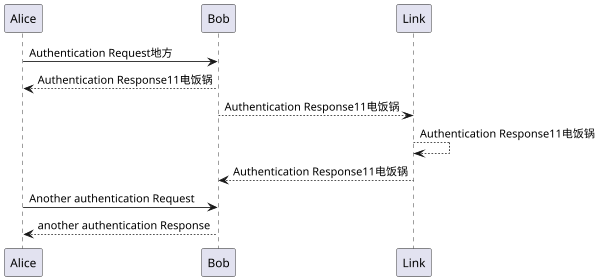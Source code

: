 @startuml
scale 600*800
Alice -> Bob: Authentication Request地方
Bob --> Alice: Authentication Response11电饭锅

Bob --> Link: Authentication Response11电饭锅
Link --> Link: Authentication Response11电饭锅
Link --> Bob: Authentication Response11电饭锅

Alice -> Bob: Another authentication Request
Alice <-- Bob: another authentication Response
@enduml